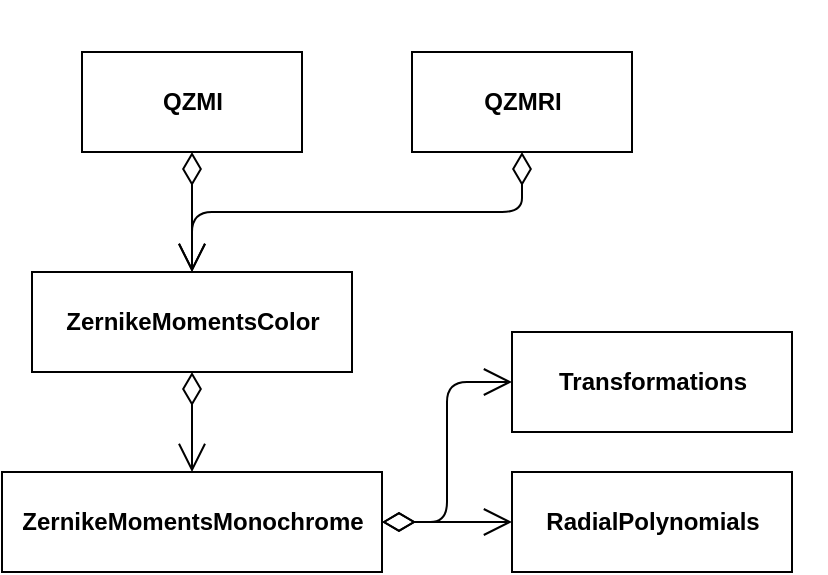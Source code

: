 <mxfile version="13.0.9" type="device"><diagram id="_Y_gc3lpS4qk4aK7aRKW" name="Page-1"><mxGraphModel dx="516" dy="761" grid="1" gridSize="10" guides="1" tooltips="1" connect="1" arrows="1" fold="1" page="1" pageScale="1" pageWidth="827" pageHeight="1169" math="0" shadow="0"><root><mxCell id="0"/><mxCell id="1" parent="0"/><mxCell id="AV9xqOK_mwqghMLSJmYr-14" value="&lt;b&gt;QZMI&lt;/b&gt;" style="html=1;" vertex="1" parent="1"><mxGeometry x="95" y="30" width="110" height="50" as="geometry"/></mxCell><mxCell id="AV9xqOK_mwqghMLSJmYr-15" value="&lt;b&gt;ZernikeMomentsColor&lt;/b&gt;" style="html=1;" vertex="1" parent="1"><mxGeometry x="70" y="140" width="160" height="50" as="geometry"/></mxCell><mxCell id="AV9xqOK_mwqghMLSJmYr-16" value="&lt;b&gt;ZernikeMomentsMonochrome&lt;/b&gt;" style="html=1;" vertex="1" parent="1"><mxGeometry x="55" y="240" width="190" height="50" as="geometry"/></mxCell><mxCell id="AV9xqOK_mwqghMLSJmYr-17" value="&lt;br&gt;" style="endArrow=open;html=1;endSize=12;startArrow=diamondThin;startSize=14;startFill=0;edgeStyle=orthogonalEdgeStyle;align=left;verticalAlign=bottom;exitX=0.5;exitY=1;exitDx=0;exitDy=0;entryX=0.5;entryY=0;entryDx=0;entryDy=0;" edge="1" parent="1" source="AV9xqOK_mwqghMLSJmYr-15" target="AV9xqOK_mwqghMLSJmYr-16"><mxGeometry x="-0.692" y="10" relative="1" as="geometry"><mxPoint x="140" y="410" as="sourcePoint"/><mxPoint x="300" y="410" as="targetPoint"/><mxPoint as="offset"/></mxGeometry></mxCell><mxCell id="AV9xqOK_mwqghMLSJmYr-18" value="&lt;br&gt;" style="endArrow=open;html=1;endSize=12;startArrow=diamondThin;startSize=14;startFill=0;edgeStyle=orthogonalEdgeStyle;align=left;verticalAlign=bottom;exitX=0.5;exitY=1;exitDx=0;exitDy=0;entryX=0.5;entryY=0;entryDx=0;entryDy=0;" edge="1" parent="1" source="AV9xqOK_mwqghMLSJmYr-14" target="AV9xqOK_mwqghMLSJmYr-15"><mxGeometry x="-1" y="162" relative="1" as="geometry"><mxPoint x="160" y="240" as="sourcePoint"/><mxPoint x="160" y="330" as="targetPoint"/><mxPoint x="-12" y="-60" as="offset"/></mxGeometry></mxCell><mxCell id="AV9xqOK_mwqghMLSJmYr-19" value="&lt;b&gt;Transformations&lt;br&gt;&lt;/b&gt;" style="html=1;" vertex="1" parent="1"><mxGeometry x="310" y="170" width="140" height="50" as="geometry"/></mxCell><mxCell id="AV9xqOK_mwqghMLSJmYr-20" value="&lt;b&gt;QZMRI&lt;/b&gt;" style="html=1;" vertex="1" parent="1"><mxGeometry x="260" y="30" width="110" height="50" as="geometry"/></mxCell><mxCell id="AV9xqOK_mwqghMLSJmYr-21" value="&lt;br&gt;" style="endArrow=open;html=1;endSize=12;startArrow=diamondThin;startSize=14;startFill=0;edgeStyle=orthogonalEdgeStyle;align=left;verticalAlign=bottom;exitX=0.5;exitY=1;exitDx=0;exitDy=0;entryX=0.5;entryY=0;entryDx=0;entryDy=0;" edge="1" parent="1" source="AV9xqOK_mwqghMLSJmYr-20" target="AV9xqOK_mwqghMLSJmYr-15"><mxGeometry x="-1" y="162" relative="1" as="geometry"><mxPoint x="160" y="90" as="sourcePoint"/><mxPoint x="160" y="190" as="targetPoint"/><mxPoint x="-12" y="-60" as="offset"/></mxGeometry></mxCell><mxCell id="AV9xqOK_mwqghMLSJmYr-22" value="&lt;br&gt;" style="endArrow=open;html=1;endSize=12;startArrow=diamondThin;startSize=14;startFill=0;edgeStyle=orthogonalEdgeStyle;align=left;verticalAlign=bottom;exitX=1;exitY=0.5;exitDx=0;exitDy=0;entryX=0;entryY=0.5;entryDx=0;entryDy=0;" edge="1" parent="1" source="AV9xqOK_mwqghMLSJmYr-16" target="AV9xqOK_mwqghMLSJmYr-19"><mxGeometry x="-0.692" y="10" relative="1" as="geometry"><mxPoint x="160" y="240" as="sourcePoint"/><mxPoint x="160" y="330" as="targetPoint"/><mxPoint as="offset"/></mxGeometry></mxCell><mxCell id="AV9xqOK_mwqghMLSJmYr-23" value="&lt;b&gt;RadialPolynomials&lt;br&gt;&lt;/b&gt;" style="html=1;" vertex="1" parent="1"><mxGeometry x="310" y="240" width="140" height="50" as="geometry"/></mxCell><mxCell id="AV9xqOK_mwqghMLSJmYr-24" value="&lt;br&gt;" style="endArrow=open;html=1;endSize=12;startArrow=diamondThin;startSize=14;startFill=0;edgeStyle=orthogonalEdgeStyle;align=left;verticalAlign=bottom;entryX=0;entryY=0.5;entryDx=0;entryDy=0;exitX=1;exitY=0.5;exitDx=0;exitDy=0;" edge="1" parent="1" source="AV9xqOK_mwqghMLSJmYr-16" target="AV9xqOK_mwqghMLSJmYr-23"><mxGeometry x="-0.692" y="10" relative="1" as="geometry"><mxPoint x="250" y="390" as="sourcePoint"/><mxPoint x="340" y="355" as="targetPoint"/><mxPoint as="offset"/></mxGeometry></mxCell></root></mxGraphModel></diagram></mxfile>